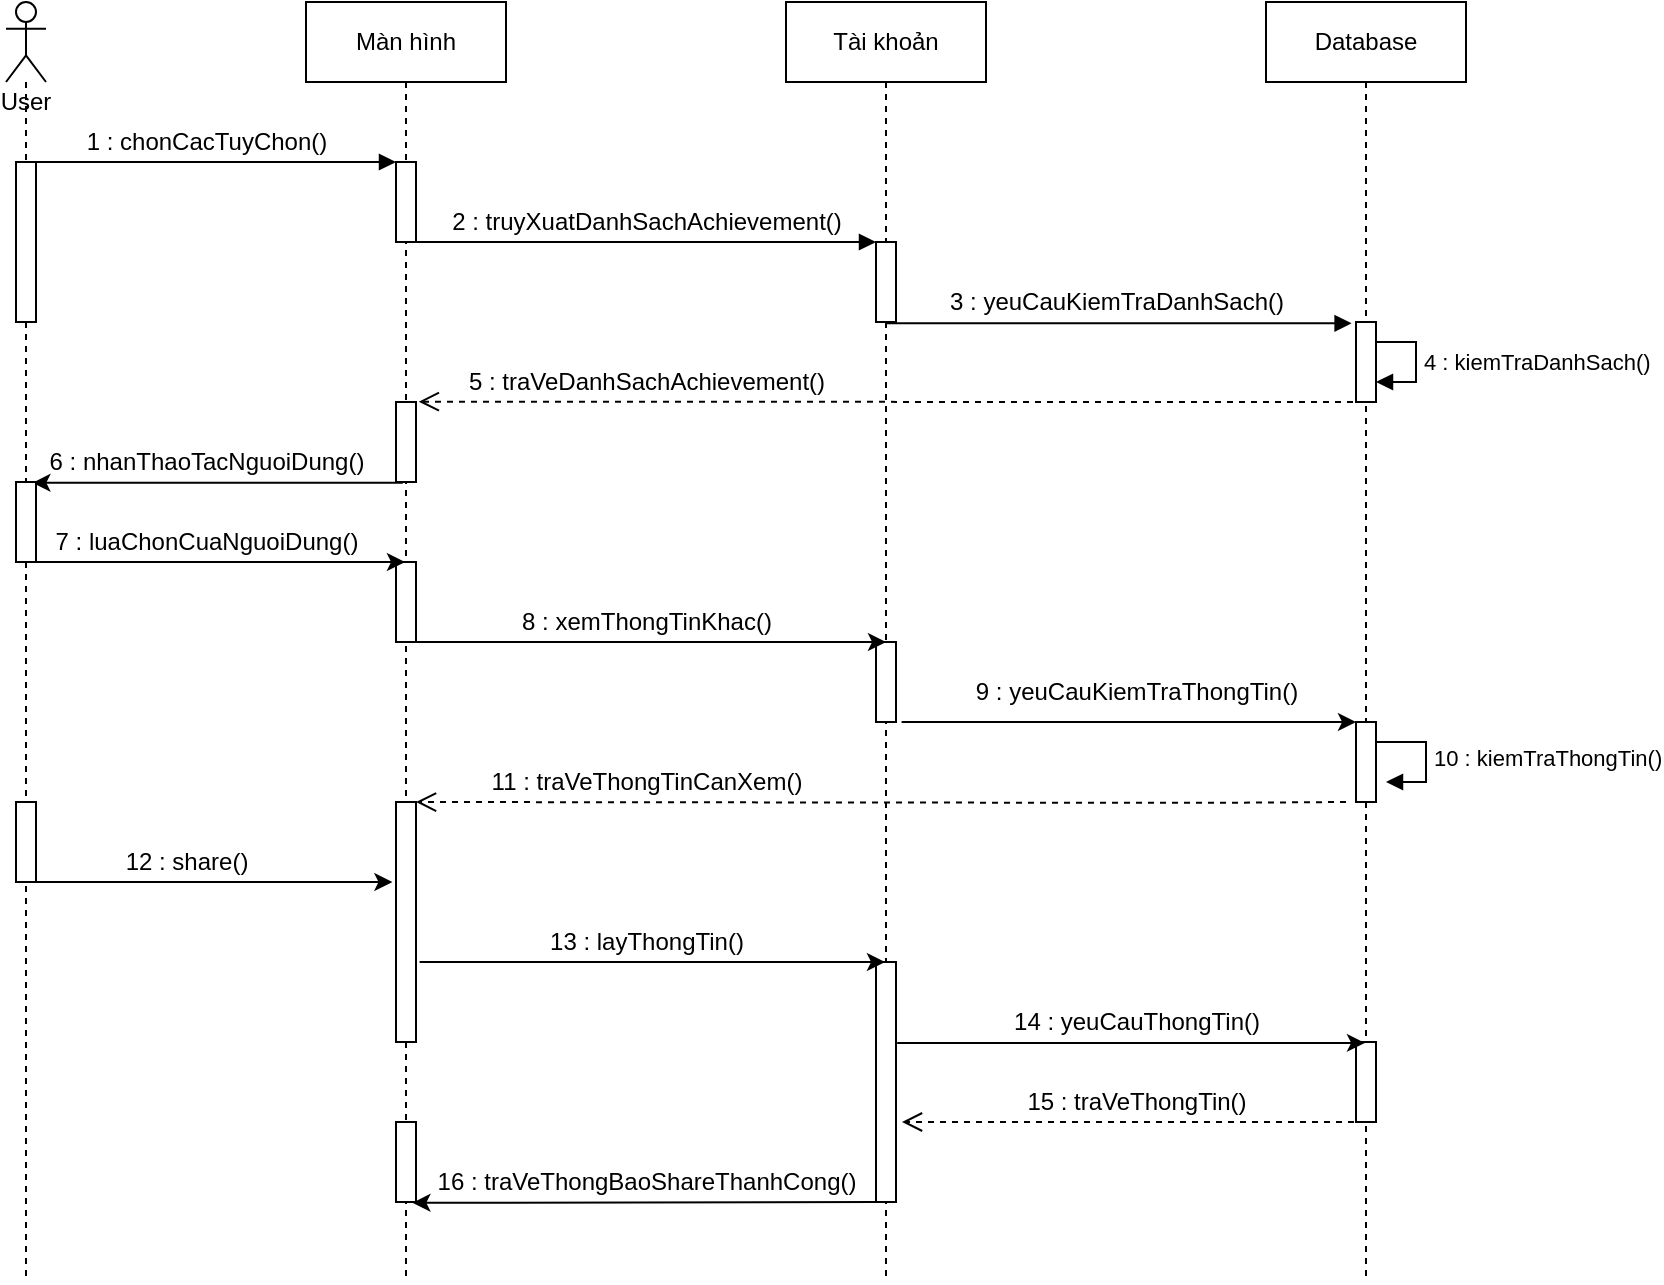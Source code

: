 <mxfile version="13.6.5">
    <diagram name="Page-1" id="52a04d89-c75d-2922-d76d-85b35f80e030">
        <mxGraphModel dx="990" dy="585" grid="1" gridSize="10" guides="1" tooltips="1" connect="1" arrows="1" fold="1" page="1" pageScale="1" pageWidth="1100" pageHeight="850" background="#ffffff" math="0" shadow="0">
            <root>
                <mxCell id="0"/>
                <mxCell id="1" parent="0"/>
                <mxCell id="110" value="&lt;span&gt;Màn hình&lt;/span&gt;" style="shape=umlLifeline;perimeter=lifelinePerimeter;whiteSpace=wrap;html=1;container=1;collapsible=0;recursiveResize=0;outlineConnect=0;" vertex="1" parent="1">
                    <mxGeometry x="240" y="80" width="100" height="640" as="geometry"/>
                </mxCell>
                <mxCell id="165" value="" style="html=1;points=[];perimeter=orthogonalPerimeter;" vertex="1" parent="110">
                    <mxGeometry x="45" y="80" width="10" height="40" as="geometry"/>
                </mxCell>
                <mxCell id="168" value="" style="html=1;points=[];perimeter=orthogonalPerimeter;" vertex="1" parent="110">
                    <mxGeometry x="45" y="200" width="10" height="40" as="geometry"/>
                </mxCell>
                <mxCell id="172" value="" style="html=1;points=[];perimeter=orthogonalPerimeter;" vertex="1" parent="110">
                    <mxGeometry x="45" y="280" width="10" height="40" as="geometry"/>
                </mxCell>
                <mxCell id="175" value="" style="html=1;points=[];perimeter=orthogonalPerimeter;" vertex="1" parent="110">
                    <mxGeometry x="45" y="400" width="10" height="120" as="geometry"/>
                </mxCell>
                <mxCell id="150" value="" style="html=1;verticalAlign=bottom;endArrow=open;dashed=1;endSize=8;" edge="1" parent="110">
                    <mxGeometry relative="1" as="geometry">
                        <mxPoint x="520" y="400" as="sourcePoint"/>
                        <mxPoint x="55" y="400" as="targetPoint"/>
                        <Array as="points">
                            <mxPoint x="450.25" y="400.44"/>
                        </Array>
                    </mxGeometry>
                </mxCell>
                <mxCell id="112" value="&lt;span&gt;Tài khoản&lt;/span&gt;" style="shape=umlLifeline;perimeter=lifelinePerimeter;whiteSpace=wrap;html=1;container=1;collapsible=0;recursiveResize=0;outlineConnect=0;" vertex="1" parent="1">
                    <mxGeometry x="480" y="80" width="100" height="640" as="geometry"/>
                </mxCell>
                <mxCell id="166" value="" style="html=1;points=[];perimeter=orthogonalPerimeter;" vertex="1" parent="112">
                    <mxGeometry x="45" y="120" width="10" height="40" as="geometry"/>
                </mxCell>
                <mxCell id="173" value="" style="html=1;points=[];perimeter=orthogonalPerimeter;" vertex="1" parent="112">
                    <mxGeometry x="45" y="320" width="10" height="40" as="geometry"/>
                </mxCell>
                <mxCell id="182" value="" style="html=1;points=[];perimeter=orthogonalPerimeter;" vertex="1" parent="112">
                    <mxGeometry x="45" y="480" width="10" height="120" as="geometry"/>
                </mxCell>
                <mxCell id="113" value="Database" style="shape=umlLifeline;perimeter=lifelinePerimeter;whiteSpace=wrap;html=1;container=1;collapsible=0;recursiveResize=0;outlineConnect=0;" vertex="1" parent="1">
                    <mxGeometry x="720" y="80" width="100" height="640" as="geometry"/>
                </mxCell>
                <mxCell id="167" value="" style="html=1;points=[];perimeter=orthogonalPerimeter;" vertex="1" parent="113">
                    <mxGeometry x="45" y="160" width="10" height="40" as="geometry"/>
                </mxCell>
                <mxCell id="174" value="" style="html=1;points=[];perimeter=orthogonalPerimeter;" vertex="1" parent="113">
                    <mxGeometry x="45" y="360" width="10" height="40" as="geometry"/>
                </mxCell>
                <mxCell id="185" value="" style="html=1;points=[];perimeter=orthogonalPerimeter;" vertex="1" parent="113">
                    <mxGeometry x="45" y="520" width="10" height="40" as="geometry"/>
                </mxCell>
                <mxCell id="139" style="edgeStyle=none;rounded=0;orthogonalLoop=1;jettySize=auto;html=1;" edge="1" parent="1" target="110">
                    <mxGeometry relative="1" as="geometry">
                        <mxPoint x="100" y="360" as="sourcePoint"/>
                        <mxPoint x="282" y="359" as="targetPoint"/>
                    </mxGeometry>
                </mxCell>
                <mxCell id="119" value="" style="html=1;verticalAlign=bottom;endArrow=block;" edge="1" parent="1">
                    <mxGeometry width="80" relative="1" as="geometry">
                        <mxPoint x="100" y="160" as="sourcePoint"/>
                        <mxPoint x="285" y="160" as="targetPoint"/>
                        <Array as="points">
                            <mxPoint x="250" y="160"/>
                        </Array>
                    </mxGeometry>
                </mxCell>
                <mxCell id="121" value="1 : chonCacTuyChon()" style="text;html=1;align=center;verticalAlign=middle;resizable=0;points=[];autosize=1;" vertex="1" parent="1">
                    <mxGeometry x="120" y="140" width="140" height="20" as="geometry"/>
                </mxCell>
                <mxCell id="122" value="" style="html=1;verticalAlign=bottom;endArrow=block;" edge="1" parent="1">
                    <mxGeometry width="80" relative="1" as="geometry">
                        <mxPoint x="295" y="200" as="sourcePoint"/>
                        <mxPoint x="525" y="200" as="targetPoint"/>
                    </mxGeometry>
                </mxCell>
                <mxCell id="123" value="2 : truyXuatDanhSachAchievement()" style="text;html=1;align=center;verticalAlign=middle;resizable=0;points=[];autosize=1;" vertex="1" parent="1">
                    <mxGeometry x="305" y="180" width="210" height="20" as="geometry"/>
                </mxCell>
                <mxCell id="124" value="" style="html=1;verticalAlign=bottom;endArrow=block;entryX=-0.22;entryY=0.171;entryDx=0;entryDy=0;entryPerimeter=0;" edge="1" parent="1" source="112">
                    <mxGeometry width="80" relative="1" as="geometry">
                        <mxPoint x="539" y="241" as="sourcePoint"/>
                        <mxPoint x="762.8" y="240.63" as="targetPoint"/>
                    </mxGeometry>
                </mxCell>
                <mxCell id="125" value="3 : yeuCauKiemTraDanhSach()" style="text;html=1;align=center;verticalAlign=middle;resizable=0;points=[];autosize=1;" vertex="1" parent="1">
                    <mxGeometry x="555" y="220" width="180" height="20" as="geometry"/>
                </mxCell>
                <mxCell id="126" value="" style="html=1;verticalAlign=bottom;endArrow=open;dashed=1;endSize=8;entryX=1.14;entryY=0.245;entryDx=0;entryDy=0;entryPerimeter=0;" edge="1" parent="1" source="113">
                    <mxGeometry relative="1" as="geometry">
                        <mxPoint x="670" y="280" as="sourcePoint"/>
                        <mxPoint x="296.4" y="279.85" as="targetPoint"/>
                        <Array as="points">
                            <mxPoint x="700" y="280"/>
                        </Array>
                    </mxGeometry>
                </mxCell>
                <mxCell id="129" value="4 : kiemTraDanhSach()" style="edgeStyle=orthogonalEdgeStyle;html=1;align=left;spacingLeft=2;endArrow=block;rounded=0;entryX=1;entryY=0;exitX=1;exitY=0.25;exitDx=0;exitDy=0;exitPerimeter=0;" edge="1" parent="1" source="167">
                    <mxGeometry relative="1" as="geometry">
                        <mxPoint x="780" y="250" as="sourcePoint"/>
                        <Array as="points">
                            <mxPoint x="795" y="250"/>
                            <mxPoint x="795" y="270"/>
                        </Array>
                        <mxPoint x="775" y="270" as="targetPoint"/>
                    </mxGeometry>
                </mxCell>
                <mxCell id="133" value="5 : traVeDanhSachAchievement()" style="text;html=1;align=center;verticalAlign=middle;resizable=0;points=[];autosize=1;" vertex="1" parent="1">
                    <mxGeometry x="315" y="260" width="190" height="20" as="geometry"/>
                </mxCell>
                <mxCell id="137" style="edgeStyle=none;rounded=0;orthogonalLoop=1;jettySize=auto;html=1;exitX=0.34;exitY=1.01;exitDx=0;exitDy=0;exitPerimeter=0;" edge="1" parent="1" source="168">
                    <mxGeometry relative="1" as="geometry">
                        <mxPoint x="276.8" y="320" as="sourcePoint"/>
                        <mxPoint x="103.2" y="320.4" as="targetPoint"/>
                    </mxGeometry>
                </mxCell>
                <mxCell id="138" value="6 : nhanThaoTacNguoiDung()" style="text;html=1;align=center;verticalAlign=middle;resizable=0;points=[];autosize=1;" vertex="1" parent="1">
                    <mxGeometry x="105" y="300" width="170" height="20" as="geometry"/>
                </mxCell>
                <mxCell id="140" value="7 : luaChonCuaNguoiDung()" style="text;html=1;align=center;verticalAlign=middle;resizable=0;points=[];autosize=1;" vertex="1" parent="1">
                    <mxGeometry x="105" y="340" width="170" height="20" as="geometry"/>
                </mxCell>
                <mxCell id="142" style="edgeStyle=none;rounded=0;orthogonalLoop=1;jettySize=auto;html=1;entryX=0.5;entryY=0;entryDx=0;entryDy=0;entryPerimeter=0;" edge="1" parent="1" target="173">
                    <mxGeometry relative="1" as="geometry">
                        <mxPoint x="290" y="400" as="sourcePoint"/>
                        <mxPoint x="521" y="400" as="targetPoint"/>
                    </mxGeometry>
                </mxCell>
                <mxCell id="143" value="8 : xemThongTinKhac()" style="text;html=1;align=center;verticalAlign=middle;resizable=0;points=[];autosize=1;" vertex="1" parent="1">
                    <mxGeometry x="340" y="380" width="140" height="20" as="geometry"/>
                </mxCell>
                <mxCell id="147" style="edgeStyle=none;rounded=0;orthogonalLoop=1;jettySize=auto;html=1;exitX=1.06;exitY=0.611;exitDx=0;exitDy=0;exitPerimeter=0;entryX=-0.22;entryY=0.611;entryDx=0;entryDy=0;entryPerimeter=0;" edge="1" parent="1">
                    <mxGeometry relative="1" as="geometry">
                        <mxPoint x="537.8" y="440" as="sourcePoint"/>
                        <mxPoint x="765" y="440" as="targetPoint"/>
                    </mxGeometry>
                </mxCell>
                <mxCell id="148" value="9 : yeuCauKiemTraThongTin()" style="text;html=1;align=center;verticalAlign=middle;resizable=0;points=[];autosize=1;" vertex="1" parent="1">
                    <mxGeometry x="565" y="415" width="180" height="20" as="geometry"/>
                </mxCell>
                <mxCell id="149" value="10 : kiemTraThongTin()" style="edgeStyle=orthogonalEdgeStyle;html=1;align=left;spacingLeft=2;endArrow=block;rounded=0;entryX=1;entryY=0;" edge="1" parent="1">
                    <mxGeometry relative="1" as="geometry">
                        <mxPoint x="775" y="450" as="sourcePoint"/>
                        <Array as="points">
                            <mxPoint x="800" y="450"/>
                        </Array>
                        <mxPoint x="780" y="470" as="targetPoint"/>
                    </mxGeometry>
                </mxCell>
                <mxCell id="151" value="11 : traVeThongTinCanXem()" style="text;html=1;align=center;verticalAlign=middle;resizable=0;points=[];autosize=1;" vertex="1" parent="1">
                    <mxGeometry x="325" y="460" width="170" height="20" as="geometry"/>
                </mxCell>
                <mxCell id="152" style="edgeStyle=none;rounded=0;orthogonalLoop=1;jettySize=auto;html=1;exitX=1.04;exitY=0.517;exitDx=0;exitDy=0;exitPerimeter=0;entryX=-0.14;entryY=0.517;entryDx=0;entryDy=0;entryPerimeter=0;" edge="1" parent="1">
                    <mxGeometry relative="1" as="geometry">
                        <mxPoint x="100.0" y="520" as="sourcePoint"/>
                        <mxPoint x="283.2" y="520" as="targetPoint"/>
                    </mxGeometry>
                </mxCell>
                <mxCell id="153" value="12 : share()" style="text;html=1;align=center;verticalAlign=middle;resizable=0;points=[];autosize=1;" vertex="1" parent="1">
                    <mxGeometry x="140" y="500" width="80" height="20" as="geometry"/>
                </mxCell>
                <mxCell id="164" value="User" style="shape=umlLifeline;participant=umlActor;perimeter=lifelinePerimeter;whiteSpace=wrap;html=1;container=1;collapsible=0;recursiveResize=0;verticalAlign=top;spacingTop=36;outlineConnect=0;" vertex="1" parent="1">
                    <mxGeometry x="90" y="80" width="20" height="640" as="geometry"/>
                </mxCell>
                <mxCell id="162" value="" style="html=1;points=[];perimeter=orthogonalPerimeter;" vertex="1" parent="164">
                    <mxGeometry x="5" y="80" width="10" height="80" as="geometry"/>
                </mxCell>
                <mxCell id="170" value="" style="html=1;points=[];perimeter=orthogonalPerimeter;" vertex="1" parent="164">
                    <mxGeometry x="5" y="240" width="10" height="40" as="geometry"/>
                </mxCell>
                <mxCell id="176" value="" style="html=1;points=[];perimeter=orthogonalPerimeter;" vertex="1" parent="164">
                    <mxGeometry x="5" y="400" width="10" height="40" as="geometry"/>
                </mxCell>
                <mxCell id="180" value="14 : yeuCauThongTin()" style="text;html=1;align=center;verticalAlign=middle;resizable=0;points=[];autosize=1;" vertex="1" parent="1">
                    <mxGeometry x="585" y="580" width="140" height="20" as="geometry"/>
                </mxCell>
                <mxCell id="183" style="edgeStyle=none;rounded=0;orthogonalLoop=1;jettySize=auto;html=1;exitX=1.04;exitY=0.517;exitDx=0;exitDy=0;exitPerimeter=0;" edge="1" parent="1" target="112">
                    <mxGeometry relative="1" as="geometry">
                        <mxPoint x="296.8" y="560" as="sourcePoint"/>
                        <mxPoint x="480.0" y="560" as="targetPoint"/>
                    </mxGeometry>
                </mxCell>
                <mxCell id="184" value="13 : layThongTin()" style="text;html=1;align=center;verticalAlign=middle;resizable=0;points=[];autosize=1;" vertex="1" parent="1">
                    <mxGeometry x="355" y="540" width="110" height="20" as="geometry"/>
                </mxCell>
                <mxCell id="186" style="edgeStyle=none;rounded=0;orthogonalLoop=1;jettySize=auto;html=1;exitX=1.06;exitY=0.337;exitDx=0;exitDy=0;exitPerimeter=0;" edge="1" parent="1" source="182" target="113">
                    <mxGeometry relative="1" as="geometry">
                        <mxPoint x="540" y="600" as="sourcePoint"/>
                        <mxPoint x="715.0" y="600" as="targetPoint"/>
                    </mxGeometry>
                </mxCell>
                <mxCell id="187" value="15 : traVeThongTin()" style="text;html=1;align=center;verticalAlign=middle;resizable=0;points=[];autosize=1;" vertex="1" parent="1">
                    <mxGeometry x="590" y="620" width="130" height="20" as="geometry"/>
                </mxCell>
                <mxCell id="188" value="" style="html=1;points=[];perimeter=orthogonalPerimeter;" vertex="1" parent="1">
                    <mxGeometry x="285" y="640" width="10" height="40" as="geometry"/>
                </mxCell>
                <mxCell id="189" value="" style="html=1;verticalAlign=bottom;endArrow=open;dashed=1;endSize=8;" edge="1" parent="1">
                    <mxGeometry relative="1" as="geometry">
                        <mxPoint x="770" y="640" as="sourcePoint"/>
                        <mxPoint x="538" y="640" as="targetPoint"/>
                        <Array as="points"/>
                    </mxGeometry>
                </mxCell>
                <mxCell id="190" style="edgeStyle=none;rounded=0;orthogonalLoop=1;jettySize=auto;html=1;entryX=0.82;entryY=1.01;entryDx=0;entryDy=0;entryPerimeter=0;" edge="1" parent="1" source="182" target="188">
                    <mxGeometry relative="1" as="geometry">
                        <mxPoint x="300" y="680" as="targetPoint"/>
                    </mxGeometry>
                </mxCell>
                <mxCell id="191" value="16 : traVeThongBaoShareThanhCong()" style="text;html=1;align=center;verticalAlign=middle;resizable=0;points=[];autosize=1;" vertex="1" parent="1">
                    <mxGeometry x="295" y="660" width="230" height="20" as="geometry"/>
                </mxCell>
            </root>
        </mxGraphModel>
    </diagram>
</mxfile>